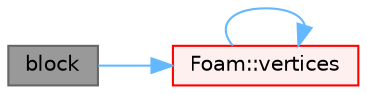 digraph "block"
{
 // LATEX_PDF_SIZE
  bgcolor="transparent";
  edge [fontname=Helvetica,fontsize=10,labelfontname=Helvetica,labelfontsize=10];
  node [fontname=Helvetica,fontsize=10,shape=box,height=0.2,width=0.4];
  rankdir="LR";
  Node1 [id="Node000001",label="block",height=0.2,width=0.4,color="gray40", fillcolor="grey60", style="filled", fontcolor="black",tooltip=" "];
  Node1 -> Node2 [id="edge1_Node000001_Node000002",color="steelblue1",style="solid",tooltip=" "];
  Node2 [id="Node000002",label="Foam::vertices",height=0.2,width=0.4,color="red", fillcolor="#FFF0F0", style="filled",URL="$namespaceFoam.html#a9e912df466dcfd4ec1cf47f9ed673c85",tooltip=" "];
  Node2 -> Node2 [id="edge2_Node000002_Node000002",color="steelblue1",style="solid",tooltip=" "];
}
